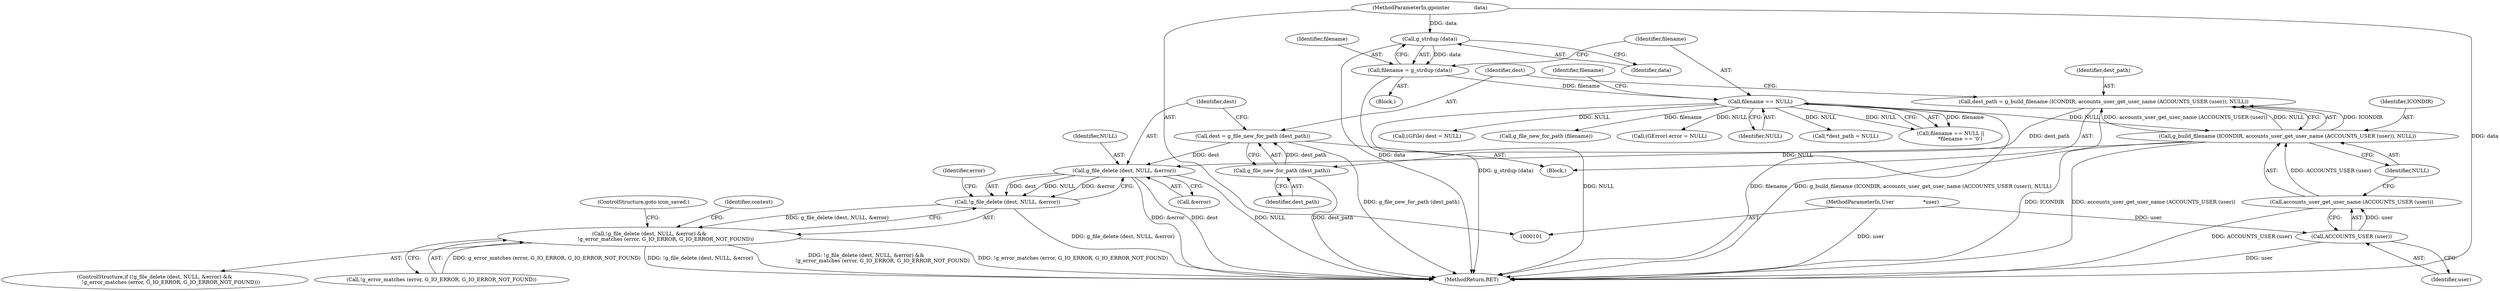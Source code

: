 digraph "0_accountsservice_f9abd359f71a5bce421b9ae23432f539a067847a@API" {
"1000171" [label="(Call,g_file_delete (dest, NULL, &error))"];
"1000164" [label="(Call,dest = g_file_new_for_path (dest_path))"];
"1000166" [label="(Call,g_file_new_for_path (dest_path))"];
"1000156" [label="(Call,dest_path = g_build_filename (ICONDIR, accounts_user_get_user_name (ACCOUNTS_USER (user)), NULL))"];
"1000158" [label="(Call,g_build_filename (ICONDIR, accounts_user_get_user_name (ACCOUNTS_USER (user)), NULL))"];
"1000160" [label="(Call,accounts_user_get_user_name (ACCOUNTS_USER (user)))"];
"1000161" [label="(Call,ACCOUNTS_USER (user))"];
"1000103" [label="(MethodParameterIn,User                  *user)"];
"1000130" [label="(Call,filename == NULL)"];
"1000124" [label="(Call,filename = g_strdup (data))"];
"1000126" [label="(Call,g_strdup (data))"];
"1000105" [label="(MethodParameterIn,gpointer               data)"];
"1000170" [label="(Call,!g_file_delete (dest, NULL, &error))"];
"1000169" [label="(Call,!g_file_delete (dest, NULL, &error) &&\n                    !g_error_matches (error, G_IO_ERROR, G_IO_ERROR_NOT_FOUND))"];
"1000105" [label="(MethodParameterIn,gpointer               data)"];
"1000130" [label="(Call,filename == NULL)"];
"1000131" [label="(Identifier,filename)"];
"1000172" [label="(Identifier,dest)"];
"1000142" [label="(Call,(GFile) dest = NULL)"];
"1000165" [label="(Identifier,dest)"];
"1000193" [label="(Call,g_file_new_for_path (filename))"];
"1000183" [label="(Identifier,context)"];
"1000161" [label="(Call,ACCOUNTS_USER (user))"];
"1000170" [label="(Call,!g_file_delete (dest, NULL, &error))"];
"1000137" [label="(Block,)"];
"1000164" [label="(Call,dest = g_file_new_for_path (dest_path))"];
"1000163" [label="(Identifier,NULL)"];
"1000168" [label="(ControlStructure,if (!g_file_delete (dest, NULL, &error) &&\n                    !g_error_matches (error, G_IO_ERROR, G_IO_ERROR_NOT_FOUND)))"];
"1000204" [label="(MethodReturn,RET)"];
"1000176" [label="(Call,!g_error_matches (error, G_IO_ERROR, G_IO_ERROR_NOT_FOUND))"];
"1000162" [label="(Identifier,user)"];
"1000124" [label="(Call,filename = g_strdup (data))"];
"1000166" [label="(Call,g_file_new_for_path (dest_path))"];
"1000147" [label="(Call,(GError) error = NULL)"];
"1000126" [label="(Call,g_strdup (data))"];
"1000127" [label="(Identifier,data)"];
"1000190" [label="(ControlStructure,goto icon_saved;)"];
"1000167" [label="(Identifier,dest_path)"];
"1000159" [label="(Identifier,ICONDIR)"];
"1000125" [label="(Identifier,filename)"];
"1000132" [label="(Identifier,NULL)"];
"1000135" [label="(Identifier,filename)"];
"1000178" [label="(Identifier,error)"];
"1000174" [label="(Call,&error)"];
"1000157" [label="(Identifier,dest_path)"];
"1000158" [label="(Call,g_build_filename (ICONDIR, accounts_user_get_user_name (ACCOUNTS_USER (user)), NULL))"];
"1000139" [label="(Call,*dest_path = NULL)"];
"1000106" [label="(Block,)"];
"1000169" [label="(Call,!g_file_delete (dest, NULL, &error) &&\n                    !g_error_matches (error, G_IO_ERROR, G_IO_ERROR_NOT_FOUND))"];
"1000171" [label="(Call,g_file_delete (dest, NULL, &error))"];
"1000173" [label="(Identifier,NULL)"];
"1000156" [label="(Call,dest_path = g_build_filename (ICONDIR, accounts_user_get_user_name (ACCOUNTS_USER (user)), NULL))"];
"1000129" [label="(Call,filename == NULL ||\n            *filename == '\0')"];
"1000160" [label="(Call,accounts_user_get_user_name (ACCOUNTS_USER (user)))"];
"1000103" [label="(MethodParameterIn,User                  *user)"];
"1000171" -> "1000170"  [label="AST: "];
"1000171" -> "1000174"  [label="CFG: "];
"1000172" -> "1000171"  [label="AST: "];
"1000173" -> "1000171"  [label="AST: "];
"1000174" -> "1000171"  [label="AST: "];
"1000170" -> "1000171"  [label="CFG: "];
"1000171" -> "1000204"  [label="DDG: &error"];
"1000171" -> "1000204"  [label="DDG: dest"];
"1000171" -> "1000204"  [label="DDG: NULL"];
"1000171" -> "1000170"  [label="DDG: dest"];
"1000171" -> "1000170"  [label="DDG: NULL"];
"1000171" -> "1000170"  [label="DDG: &error"];
"1000164" -> "1000171"  [label="DDG: dest"];
"1000158" -> "1000171"  [label="DDG: NULL"];
"1000164" -> "1000137"  [label="AST: "];
"1000164" -> "1000166"  [label="CFG: "];
"1000165" -> "1000164"  [label="AST: "];
"1000166" -> "1000164"  [label="AST: "];
"1000172" -> "1000164"  [label="CFG: "];
"1000164" -> "1000204"  [label="DDG: g_file_new_for_path (dest_path)"];
"1000166" -> "1000164"  [label="DDG: dest_path"];
"1000166" -> "1000167"  [label="CFG: "];
"1000167" -> "1000166"  [label="AST: "];
"1000166" -> "1000204"  [label="DDG: dest_path"];
"1000156" -> "1000166"  [label="DDG: dest_path"];
"1000156" -> "1000137"  [label="AST: "];
"1000156" -> "1000158"  [label="CFG: "];
"1000157" -> "1000156"  [label="AST: "];
"1000158" -> "1000156"  [label="AST: "];
"1000165" -> "1000156"  [label="CFG: "];
"1000156" -> "1000204"  [label="DDG: g_build_filename (ICONDIR, accounts_user_get_user_name (ACCOUNTS_USER (user)), NULL)"];
"1000158" -> "1000156"  [label="DDG: ICONDIR"];
"1000158" -> "1000156"  [label="DDG: accounts_user_get_user_name (ACCOUNTS_USER (user))"];
"1000158" -> "1000156"  [label="DDG: NULL"];
"1000158" -> "1000163"  [label="CFG: "];
"1000159" -> "1000158"  [label="AST: "];
"1000160" -> "1000158"  [label="AST: "];
"1000163" -> "1000158"  [label="AST: "];
"1000158" -> "1000204"  [label="DDG: ICONDIR"];
"1000158" -> "1000204"  [label="DDG: accounts_user_get_user_name (ACCOUNTS_USER (user))"];
"1000160" -> "1000158"  [label="DDG: ACCOUNTS_USER (user)"];
"1000130" -> "1000158"  [label="DDG: NULL"];
"1000160" -> "1000161"  [label="CFG: "];
"1000161" -> "1000160"  [label="AST: "];
"1000163" -> "1000160"  [label="CFG: "];
"1000160" -> "1000204"  [label="DDG: ACCOUNTS_USER (user)"];
"1000161" -> "1000160"  [label="DDG: user"];
"1000161" -> "1000162"  [label="CFG: "];
"1000162" -> "1000161"  [label="AST: "];
"1000161" -> "1000204"  [label="DDG: user"];
"1000103" -> "1000161"  [label="DDG: user"];
"1000103" -> "1000101"  [label="AST: "];
"1000103" -> "1000204"  [label="DDG: user"];
"1000130" -> "1000129"  [label="AST: "];
"1000130" -> "1000132"  [label="CFG: "];
"1000131" -> "1000130"  [label="AST: "];
"1000132" -> "1000130"  [label="AST: "];
"1000135" -> "1000130"  [label="CFG: "];
"1000129" -> "1000130"  [label="CFG: "];
"1000130" -> "1000204"  [label="DDG: NULL"];
"1000130" -> "1000204"  [label="DDG: filename"];
"1000130" -> "1000129"  [label="DDG: filename"];
"1000130" -> "1000129"  [label="DDG: NULL"];
"1000124" -> "1000130"  [label="DDG: filename"];
"1000130" -> "1000139"  [label="DDG: NULL"];
"1000130" -> "1000142"  [label="DDG: NULL"];
"1000130" -> "1000147"  [label="DDG: NULL"];
"1000130" -> "1000193"  [label="DDG: filename"];
"1000124" -> "1000106"  [label="AST: "];
"1000124" -> "1000126"  [label="CFG: "];
"1000125" -> "1000124"  [label="AST: "];
"1000126" -> "1000124"  [label="AST: "];
"1000131" -> "1000124"  [label="CFG: "];
"1000124" -> "1000204"  [label="DDG: g_strdup (data)"];
"1000126" -> "1000124"  [label="DDG: data"];
"1000126" -> "1000127"  [label="CFG: "];
"1000127" -> "1000126"  [label="AST: "];
"1000126" -> "1000204"  [label="DDG: data"];
"1000105" -> "1000126"  [label="DDG: data"];
"1000105" -> "1000101"  [label="AST: "];
"1000105" -> "1000204"  [label="DDG: data"];
"1000170" -> "1000169"  [label="AST: "];
"1000178" -> "1000170"  [label="CFG: "];
"1000169" -> "1000170"  [label="CFG: "];
"1000170" -> "1000204"  [label="DDG: g_file_delete (dest, NULL, &error)"];
"1000170" -> "1000169"  [label="DDG: g_file_delete (dest, NULL, &error)"];
"1000169" -> "1000168"  [label="AST: "];
"1000169" -> "1000176"  [label="CFG: "];
"1000176" -> "1000169"  [label="AST: "];
"1000183" -> "1000169"  [label="CFG: "];
"1000190" -> "1000169"  [label="CFG: "];
"1000169" -> "1000204"  [label="DDG: !g_file_delete (dest, NULL, &error) &&\n                    !g_error_matches (error, G_IO_ERROR, G_IO_ERROR_NOT_FOUND)"];
"1000169" -> "1000204"  [label="DDG: !g_error_matches (error, G_IO_ERROR, G_IO_ERROR_NOT_FOUND)"];
"1000169" -> "1000204"  [label="DDG: !g_file_delete (dest, NULL, &error)"];
"1000176" -> "1000169"  [label="DDG: g_error_matches (error, G_IO_ERROR, G_IO_ERROR_NOT_FOUND)"];
}
